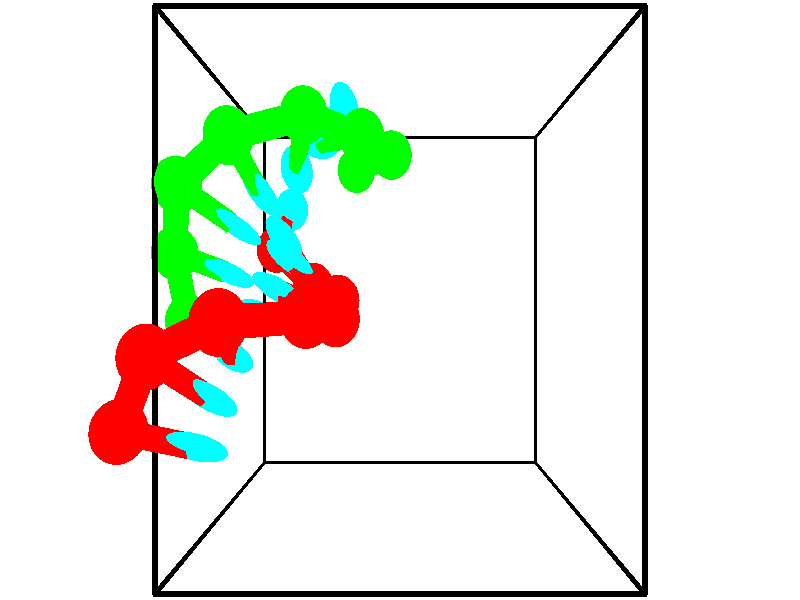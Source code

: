 // switches for output
#declare DRAW_BASES = 1; // possible values are 0, 1; only relevant for DNA ribbons
#declare DRAW_BASES_TYPE = 3; // possible values are 1, 2, 3; only relevant for DNA ribbons
#declare DRAW_FOG = 0; // set to 1 to enable fog

#include "colors.inc"

#include "transforms.inc"
background { rgb <1, 1, 1>}

#default {
   normal{
       ripples 0.25
       frequency 0.20
       turbulence 0.2
       lambda 5
   }
	finish {
		phong 0.1
		phong_size 40.
	}
}

// original window dimensions: 1024x640


// camera settings

camera {
	sky <-0, 1, 0>
	up <-0, 1, 0>
	right 1.6 * <1, 0, 0>
	location <2.5, 2.5, 11.1562>
	look_at <2.5, 2.5, 2.5>
	direction <0, 0, -8.6562>
	angle 67.0682
}


# declare cpy_camera_pos = <2.5, 2.5, 11.1562>;
# if (DRAW_FOG = 1)
fog {
	fog_type 2
	up vnormalize(cpy_camera_pos)
	color rgbt<1,1,1,0.3>
	distance 1e-5
	fog_alt 3e-3
	fog_offset 4
}
# end


// LIGHTS

# declare lum = 6;
global_settings {
	ambient_light rgb lum * <0.05, 0.05, 0.05>
	max_trace_level 15
}# declare cpy_direct_light_amount = 0.25;
light_source
{	1000 * <-1, -1, 1>,
	rgb lum * cpy_direct_light_amount
	parallel
}

light_source
{	1000 * <1, 1, -1>,
	rgb lum * cpy_direct_light_amount
	parallel
}

// strand 0

// nucleotide -1

// particle -1
sphere {
	<-0.095226, 1.487980, 5.584066> 0.250000
	pigment { color rgbt <1,0,0,0> }
	no_shadow
}
cylinder {
	<0.294434, 1.409577, 5.539141>,  <0.528229, 1.362536, 5.512186>, 0.100000
	pigment { color rgbt <1,0,0,0> }
	no_shadow
}
cylinder {
	<0.294434, 1.409577, 5.539141>,  <-0.095226, 1.487980, 5.584066>, 0.100000
	pigment { color rgbt <1,0,0,0> }
	no_shadow
}

// particle -1
sphere {
	<0.294434, 1.409577, 5.539141> 0.100000
	pigment { color rgbt <1,0,0,0> }
	no_shadow
}
sphere {
	0, 1
	scale<0.080000,0.200000,0.300000>
	matrix <0.096283, 0.809996, -0.578477,
		0.204358, 0.552709, 0.807930,
		0.974149, -0.196007, -0.112313,
		0.586678, 1.350775, 5.505447>
	pigment { color rgbt <0,1,1,0> }
	no_shadow
}
cylinder {
	<0.210789, 2.072657, 5.715701>,  <-0.095226, 1.487980, 5.584066>, 0.130000
	pigment { color rgbt <1,0,0,0> }
	no_shadow
}

// nucleotide -1

// particle -1
sphere {
	<0.210789, 2.072657, 5.715701> 0.250000
	pigment { color rgbt <1,0,0,0> }
	no_shadow
}
cylinder {
	<0.469723, 1.865417, 5.492083>,  <0.625083, 1.741074, 5.357912>, 0.100000
	pigment { color rgbt <1,0,0,0> }
	no_shadow
}
cylinder {
	<0.469723, 1.865417, 5.492083>,  <0.210789, 2.072657, 5.715701>, 0.100000
	pigment { color rgbt <1,0,0,0> }
	no_shadow
}

// particle -1
sphere {
	<0.469723, 1.865417, 5.492083> 0.100000
	pigment { color rgbt <1,0,0,0> }
	no_shadow
}
sphere {
	0, 1
	scale<0.080000,0.200000,0.300000>
	matrix <0.194866, 0.821577, -0.535759,
		0.736875, 0.237877, 0.632796,
		0.647335, -0.518098, -0.559045,
		0.663923, 1.709988, 5.324369>
	pigment { color rgbt <0,1,1,0> }
	no_shadow
}
cylinder {
	<0.912289, 2.336821, 5.878572>,  <0.210789, 2.072657, 5.715701>, 0.130000
	pigment { color rgbt <1,0,0,0> }
	no_shadow
}

// nucleotide -1

// particle -1
sphere {
	<0.912289, 2.336821, 5.878572> 0.250000
	pigment { color rgbt <1,0,0,0> }
	no_shadow
}
cylinder {
	<0.884548, 2.167174, 5.517392>,  <0.867904, 2.065386, 5.300684>, 0.100000
	pigment { color rgbt <1,0,0,0> }
	no_shadow
}
cylinder {
	<0.884548, 2.167174, 5.517392>,  <0.912289, 2.336821, 5.878572>, 0.100000
	pigment { color rgbt <1,0,0,0> }
	no_shadow
}

// particle -1
sphere {
	<0.884548, 2.167174, 5.517392> 0.100000
	pigment { color rgbt <1,0,0,0> }
	no_shadow
}
sphere {
	0, 1
	scale<0.080000,0.200000,0.300000>
	matrix <0.255635, 0.867350, -0.427031,
		0.964283, -0.260441, 0.048267,
		-0.069352, -0.424117, -0.902948,
		0.863743, 2.039939, 5.246508>
	pigment { color rgbt <0,1,1,0> }
	no_shadow
}
cylinder {
	<1.610968, 2.364042, 5.433701>,  <0.912289, 2.336821, 5.878572>, 0.130000
	pigment { color rgbt <1,0,0,0> }
	no_shadow
}

// nucleotide -1

// particle -1
sphere {
	<1.610968, 2.364042, 5.433701> 0.250000
	pigment { color rgbt <1,0,0,0> }
	no_shadow
}
cylinder {
	<1.289864, 2.360823, 5.195202>,  <1.097201, 2.358891, 5.052103>, 0.100000
	pigment { color rgbt <1,0,0,0> }
	no_shadow
}
cylinder {
	<1.289864, 2.360823, 5.195202>,  <1.610968, 2.364042, 5.433701>, 0.100000
	pigment { color rgbt <1,0,0,0> }
	no_shadow
}

// particle -1
sphere {
	<1.289864, 2.360823, 5.195202> 0.100000
	pigment { color rgbt <1,0,0,0> }
	no_shadow
}
sphere {
	0, 1
	scale<0.080000,0.200000,0.300000>
	matrix <0.409032, 0.720151, -0.560424,
		0.433897, -0.693770, -0.574818,
		-0.802762, -0.008048, -0.596246,
		1.049035, 2.358408, 5.016328>
	pigment { color rgbt <0,1,1,0> }
	no_shadow
}
cylinder {
	<1.826602, 2.335305, 4.814019>,  <1.610968, 2.364042, 5.433701>, 0.130000
	pigment { color rgbt <1,0,0,0> }
	no_shadow
}

// nucleotide -1

// particle -1
sphere {
	<1.826602, 2.335305, 4.814019> 0.250000
	pigment { color rgbt <1,0,0,0> }
	no_shadow
}
cylinder {
	<1.461231, 2.482249, 4.743936>,  <1.242009, 2.570415, 4.701887>, 0.100000
	pigment { color rgbt <1,0,0,0> }
	no_shadow
}
cylinder {
	<1.461231, 2.482249, 4.743936>,  <1.826602, 2.335305, 4.814019>, 0.100000
	pigment { color rgbt <1,0,0,0> }
	no_shadow
}

// particle -1
sphere {
	<1.461231, 2.482249, 4.743936> 0.100000
	pigment { color rgbt <1,0,0,0> }
	no_shadow
}
sphere {
	0, 1
	scale<0.080000,0.200000,0.300000>
	matrix <0.406892, 0.814243, -0.414061,
		-0.009449, -0.449505, -0.893228,
		-0.913427, 0.367359, -0.175206,
		1.187203, 2.592457, 4.691374>
	pigment { color rgbt <0,1,1,0> }
	no_shadow
}
cylinder {
	<1.778330, 2.494672, 4.135209>,  <1.826602, 2.335305, 4.814019>, 0.130000
	pigment { color rgbt <1,0,0,0> }
	no_shadow
}

// nucleotide -1

// particle -1
sphere {
	<1.778330, 2.494672, 4.135209> 0.250000
	pigment { color rgbt <1,0,0,0> }
	no_shadow
}
cylinder {
	<1.490528, 2.712441, 4.307680>,  <1.317847, 2.843103, 4.411162>, 0.100000
	pigment { color rgbt <1,0,0,0> }
	no_shadow
}
cylinder {
	<1.490528, 2.712441, 4.307680>,  <1.778330, 2.494672, 4.135209>, 0.100000
	pigment { color rgbt <1,0,0,0> }
	no_shadow
}

// particle -1
sphere {
	<1.490528, 2.712441, 4.307680> 0.100000
	pigment { color rgbt <1,0,0,0> }
	no_shadow
}
sphere {
	0, 1
	scale<0.080000,0.200000,0.300000>
	matrix <0.348366, 0.820029, -0.454086,
		-0.600794, -0.176509, -0.779674,
		-0.719505, 0.544424, 0.431178,
		1.274676, 2.875769, 4.437033>
	pigment { color rgbt <0,1,1,0> }
	no_shadow
}
cylinder {
	<1.412446, 2.640042, 3.593570>,  <1.778330, 2.494672, 4.135209>, 0.130000
	pigment { color rgbt <1,0,0,0> }
	no_shadow
}

// nucleotide -1

// particle -1
sphere {
	<1.412446, 2.640042, 3.593570> 0.250000
	pigment { color rgbt <1,0,0,0> }
	no_shadow
}
cylinder {
	<1.253498, 2.903006, 3.849667>,  <1.158129, 3.060784, 4.003325>, 0.100000
	pigment { color rgbt <1,0,0,0> }
	no_shadow
}
cylinder {
	<1.253498, 2.903006, 3.849667>,  <1.412446, 2.640042, 3.593570>, 0.100000
	pigment { color rgbt <1,0,0,0> }
	no_shadow
}

// particle -1
sphere {
	<1.253498, 2.903006, 3.849667> 0.100000
	pigment { color rgbt <1,0,0,0> }
	no_shadow
}
sphere {
	0, 1
	scale<0.080000,0.200000,0.300000>
	matrix <0.388196, 0.752615, -0.531859,
		-0.831505, 0.037194, -0.554271,
		-0.397371, 0.657409, 0.640242,
		1.134287, 3.100228, 4.041739>
	pigment { color rgbt <0,1,1,0> }
	no_shadow
}
cylinder {
	<0.880437, 3.046281, 3.249421>,  <1.412446, 2.640042, 3.593570>, 0.130000
	pigment { color rgbt <1,0,0,0> }
	no_shadow
}

// nucleotide -1

// particle -1
sphere {
	<0.880437, 3.046281, 3.249421> 0.250000
	pigment { color rgbt <1,0,0,0> }
	no_shadow
}
cylinder {
	<1.047848, 3.257106, 3.545270>,  <1.148294, 3.383601, 3.722779>, 0.100000
	pigment { color rgbt <1,0,0,0> }
	no_shadow
}
cylinder {
	<1.047848, 3.257106, 3.545270>,  <0.880437, 3.046281, 3.249421>, 0.100000
	pigment { color rgbt <1,0,0,0> }
	no_shadow
}

// particle -1
sphere {
	<1.047848, 3.257106, 3.545270> 0.100000
	pigment { color rgbt <1,0,0,0> }
	no_shadow
}
sphere {
	0, 1
	scale<0.080000,0.200000,0.300000>
	matrix <0.278858, 0.700463, -0.656955,
		-0.864334, 0.481203, 0.146187,
		0.418527, 0.527063, 0.739621,
		1.173406, 3.415225, 3.767156>
	pigment { color rgbt <0,1,1,0> }
	no_shadow
}
// strand 1

// nucleotide -1

// particle -1
sphere {
	<1.913968, 3.951655, 3.038698> 0.250000
	pigment { color rgbt <0,1,0,0> }
	no_shadow
}
cylinder {
	<1.842079, 4.286328, 3.245643>,  <1.798946, 4.487132, 3.369809>, 0.100000
	pigment { color rgbt <0,1,0,0> }
	no_shadow
}
cylinder {
	<1.842079, 4.286328, 3.245643>,  <1.913968, 3.951655, 3.038698>, 0.100000
	pigment { color rgbt <0,1,0,0> }
	no_shadow
}

// particle -1
sphere {
	<1.842079, 4.286328, 3.245643> 0.100000
	pigment { color rgbt <0,1,0,0> }
	no_shadow
}
sphere {
	0, 1
	scale<0.080000,0.200000,0.300000>
	matrix <-0.379789, -0.544163, 0.748095,
		0.907447, -0.062039, 0.415561,
		-0.179722, 0.836682, 0.517361,
		1.788163, 4.537333, 3.400851>
	pigment { color rgbt <0,1,1,0> }
	no_shadow
}
cylinder {
	<2.394208, 3.990624, 3.695212>,  <1.913968, 3.951655, 3.038698>, 0.130000
	pigment { color rgbt <0,1,0,0> }
	no_shadow
}

// nucleotide -1

// particle -1
sphere {
	<2.394208, 3.990624, 3.695212> 0.250000
	pigment { color rgbt <0,1,0,0> }
	no_shadow
}
cylinder {
	<2.029831, 4.153449, 3.722003>,  <1.811205, 4.251143, 3.738077>, 0.100000
	pigment { color rgbt <0,1,0,0> }
	no_shadow
}
cylinder {
	<2.029831, 4.153449, 3.722003>,  <2.394208, 3.990624, 3.695212>, 0.100000
	pigment { color rgbt <0,1,0,0> }
	no_shadow
}

// particle -1
sphere {
	<2.029831, 4.153449, 3.722003> 0.100000
	pigment { color rgbt <0,1,0,0> }
	no_shadow
}
sphere {
	0, 1
	scale<0.080000,0.200000,0.300000>
	matrix <-0.278990, -0.727480, 0.626848,
		0.303889, 0.552336, 0.776258,
		-0.910943, 0.407060, 0.066977,
		1.756548, 4.275567, 3.742096>
	pigment { color rgbt <0,1,1,0> }
	no_shadow
}
cylinder {
	<2.074369, 4.017839, 4.450403>,  <2.394208, 3.990624, 3.695212>, 0.130000
	pigment { color rgbt <0,1,0,0> }
	no_shadow
}

// nucleotide -1

// particle -1
sphere {
	<2.074369, 4.017839, 4.450403> 0.250000
	pigment { color rgbt <0,1,0,0> }
	no_shadow
}
cylinder {
	<1.763626, 4.034091, 4.199057>,  <1.577180, 4.043842, 4.048249>, 0.100000
	pigment { color rgbt <0,1,0,0> }
	no_shadow
}
cylinder {
	<1.763626, 4.034091, 4.199057>,  <2.074369, 4.017839, 4.450403>, 0.100000
	pigment { color rgbt <0,1,0,0> }
	no_shadow
}

// particle -1
sphere {
	<1.763626, 4.034091, 4.199057> 0.100000
	pigment { color rgbt <0,1,0,0> }
	no_shadow
}
sphere {
	0, 1
	scale<0.080000,0.200000,0.300000>
	matrix <-0.392442, -0.811639, 0.432703,
		-0.492425, 0.582745, 0.646472,
		-0.776857, 0.040628, -0.628365,
		1.530569, 4.046279, 4.010547>
	pigment { color rgbt <0,1,1,0> }
	no_shadow
}
cylinder {
	<1.497551, 4.106500, 4.856342>,  <2.074369, 4.017839, 4.450403>, 0.130000
	pigment { color rgbt <0,1,0,0> }
	no_shadow
}

// nucleotide -1

// particle -1
sphere {
	<1.497551, 4.106500, 4.856342> 0.250000
	pigment { color rgbt <0,1,0,0> }
	no_shadow
}
cylinder {
	<1.398705, 3.891492, 4.533850>,  <1.339396, 3.762488, 4.340354>, 0.100000
	pigment { color rgbt <0,1,0,0> }
	no_shadow
}
cylinder {
	<1.398705, 3.891492, 4.533850>,  <1.497551, 4.106500, 4.856342>, 0.100000
	pigment { color rgbt <0,1,0,0> }
	no_shadow
}

// particle -1
sphere {
	<1.398705, 3.891492, 4.533850> 0.100000
	pigment { color rgbt <0,1,0,0> }
	no_shadow
}
sphere {
	0, 1
	scale<0.080000,0.200000,0.300000>
	matrix <-0.397081, -0.702790, 0.590264,
		-0.883889, 0.466003, -0.039768,
		-0.247117, -0.537519, -0.806230,
		1.324570, 3.730237, 4.291981>
	pigment { color rgbt <0,1,1,0> }
	no_shadow
}
cylinder {
	<0.742861, 3.901693, 4.979731>,  <1.497551, 4.106500, 4.856342>, 0.130000
	pigment { color rgbt <0,1,0,0> }
	no_shadow
}

// nucleotide -1

// particle -1
sphere {
	<0.742861, 3.901693, 4.979731> 0.250000
	pigment { color rgbt <0,1,0,0> }
	no_shadow
}
cylinder {
	<0.864532, 3.667776, 4.678934>,  <0.937535, 3.527425, 4.498456>, 0.100000
	pigment { color rgbt <0,1,0,0> }
	no_shadow
}
cylinder {
	<0.864532, 3.667776, 4.678934>,  <0.742861, 3.901693, 4.979731>, 0.100000
	pigment { color rgbt <0,1,0,0> }
	no_shadow
}

// particle -1
sphere {
	<0.864532, 3.667776, 4.678934> 0.100000
	pigment { color rgbt <0,1,0,0> }
	no_shadow
}
sphere {
	0, 1
	scale<0.080000,0.200000,0.300000>
	matrix <-0.474941, -0.777388, 0.412431,
		-0.825777, 0.231701, -0.514205,
		0.304176, -0.584793, -0.751993,
		0.955786, 3.492337, 4.453336>
	pigment { color rgbt <0,1,1,0> }
	no_shadow
}
cylinder {
	<0.162885, 3.503346, 4.835509>,  <0.742861, 3.901693, 4.979731>, 0.130000
	pigment { color rgbt <0,1,0,0> }
	no_shadow
}

// nucleotide -1

// particle -1
sphere {
	<0.162885, 3.503346, 4.835509> 0.250000
	pigment { color rgbt <0,1,0,0> }
	no_shadow
}
cylinder {
	<0.477997, 3.311180, 4.681314>,  <0.667064, 3.195880, 4.588796>, 0.100000
	pigment { color rgbt <0,1,0,0> }
	no_shadow
}
cylinder {
	<0.477997, 3.311180, 4.681314>,  <0.162885, 3.503346, 4.835509>, 0.100000
	pigment { color rgbt <0,1,0,0> }
	no_shadow
}

// particle -1
sphere {
	<0.477997, 3.311180, 4.681314> 0.100000
	pigment { color rgbt <0,1,0,0> }
	no_shadow
}
sphere {
	0, 1
	scale<0.080000,0.200000,0.300000>
	matrix <-0.408719, -0.875916, 0.256358,
		-0.460814, -0.044397, -0.886386,
		0.787781, -0.480416, -0.385489,
		0.714331, 3.167055, 4.565667>
	pigment { color rgbt <0,1,1,0> }
	no_shadow
}
cylinder {
	<-0.011834, 2.935305, 4.415669>,  <0.162885, 3.503346, 4.835509>, 0.130000
	pigment { color rgbt <0,1,0,0> }
	no_shadow
}

// nucleotide -1

// particle -1
sphere {
	<-0.011834, 2.935305, 4.415669> 0.250000
	pigment { color rgbt <0,1,0,0> }
	no_shadow
}
cylinder {
	<0.359673, 2.824684, 4.514391>,  <0.582576, 2.758312, 4.573624>, 0.100000
	pigment { color rgbt <0,1,0,0> }
	no_shadow
}
cylinder {
	<0.359673, 2.824684, 4.514391>,  <-0.011834, 2.935305, 4.415669>, 0.100000
	pigment { color rgbt <0,1,0,0> }
	no_shadow
}

// particle -1
sphere {
	<0.359673, 2.824684, 4.514391> 0.100000
	pigment { color rgbt <0,1,0,0> }
	no_shadow
}
sphere {
	0, 1
	scale<0.080000,0.200000,0.300000>
	matrix <-0.343975, -0.891142, 0.295883,
		0.138111, -0.359700, -0.922790,
		0.928766, -0.276552, 0.246804,
		0.638302, 2.741719, 4.588432>
	pigment { color rgbt <0,1,1,0> }
	no_shadow
}
cylinder {
	<0.047852, 2.303649, 4.172369>,  <-0.011834, 2.935305, 4.415669>, 0.130000
	pigment { color rgbt <0,1,0,0> }
	no_shadow
}

// nucleotide -1

// particle -1
sphere {
	<0.047852, 2.303649, 4.172369> 0.250000
	pigment { color rgbt <0,1,0,0> }
	no_shadow
}
cylinder {
	<0.324814, 2.320647, 4.460471>,  <0.490991, 2.330845, 4.633333>, 0.100000
	pigment { color rgbt <0,1,0,0> }
	no_shadow
}
cylinder {
	<0.324814, 2.320647, 4.460471>,  <0.047852, 2.303649, 4.172369>, 0.100000
	pigment { color rgbt <0,1,0,0> }
	no_shadow
}

// particle -1
sphere {
	<0.324814, 2.320647, 4.460471> 0.100000
	pigment { color rgbt <0,1,0,0> }
	no_shadow
}
sphere {
	0, 1
	scale<0.080000,0.200000,0.300000>
	matrix <-0.255350, -0.919223, 0.299709,
		0.674813, -0.391437, -0.625623,
		0.692404, 0.042495, 0.720257,
		0.532535, 2.333395, 4.676548>
	pigment { color rgbt <0,1,1,0> }
	no_shadow
}
// box output
cylinder {
	<0.000000, 0.000000, 0.000000>,  <5.000000, 0.000000, 0.000000>, 0.025000
	pigment { color rgbt <0,0,0,0> }
	no_shadow
}
cylinder {
	<0.000000, 0.000000, 0.000000>,  <0.000000, 5.000000, 0.000000>, 0.025000
	pigment { color rgbt <0,0,0,0> }
	no_shadow
}
cylinder {
	<0.000000, 0.000000, 0.000000>,  <0.000000, 0.000000, 5.000000>, 0.025000
	pigment { color rgbt <0,0,0,0> }
	no_shadow
}
cylinder {
	<5.000000, 5.000000, 5.000000>,  <0.000000, 5.000000, 5.000000>, 0.025000
	pigment { color rgbt <0,0,0,0> }
	no_shadow
}
cylinder {
	<5.000000, 5.000000, 5.000000>,  <5.000000, 0.000000, 5.000000>, 0.025000
	pigment { color rgbt <0,0,0,0> }
	no_shadow
}
cylinder {
	<5.000000, 5.000000, 5.000000>,  <5.000000, 5.000000, 0.000000>, 0.025000
	pigment { color rgbt <0,0,0,0> }
	no_shadow
}
cylinder {
	<0.000000, 0.000000, 5.000000>,  <0.000000, 5.000000, 5.000000>, 0.025000
	pigment { color rgbt <0,0,0,0> }
	no_shadow
}
cylinder {
	<0.000000, 0.000000, 5.000000>,  <5.000000, 0.000000, 5.000000>, 0.025000
	pigment { color rgbt <0,0,0,0> }
	no_shadow
}
cylinder {
	<5.000000, 5.000000, 0.000000>,  <0.000000, 5.000000, 0.000000>, 0.025000
	pigment { color rgbt <0,0,0,0> }
	no_shadow
}
cylinder {
	<5.000000, 5.000000, 0.000000>,  <5.000000, 0.000000, 0.000000>, 0.025000
	pigment { color rgbt <0,0,0,0> }
	no_shadow
}
cylinder {
	<5.000000, 0.000000, 5.000000>,  <5.000000, 0.000000, 0.000000>, 0.025000
	pigment { color rgbt <0,0,0,0> }
	no_shadow
}
cylinder {
	<0.000000, 5.000000, 0.000000>,  <0.000000, 5.000000, 5.000000>, 0.025000
	pigment { color rgbt <0,0,0,0> }
	no_shadow
}
// end of box output
